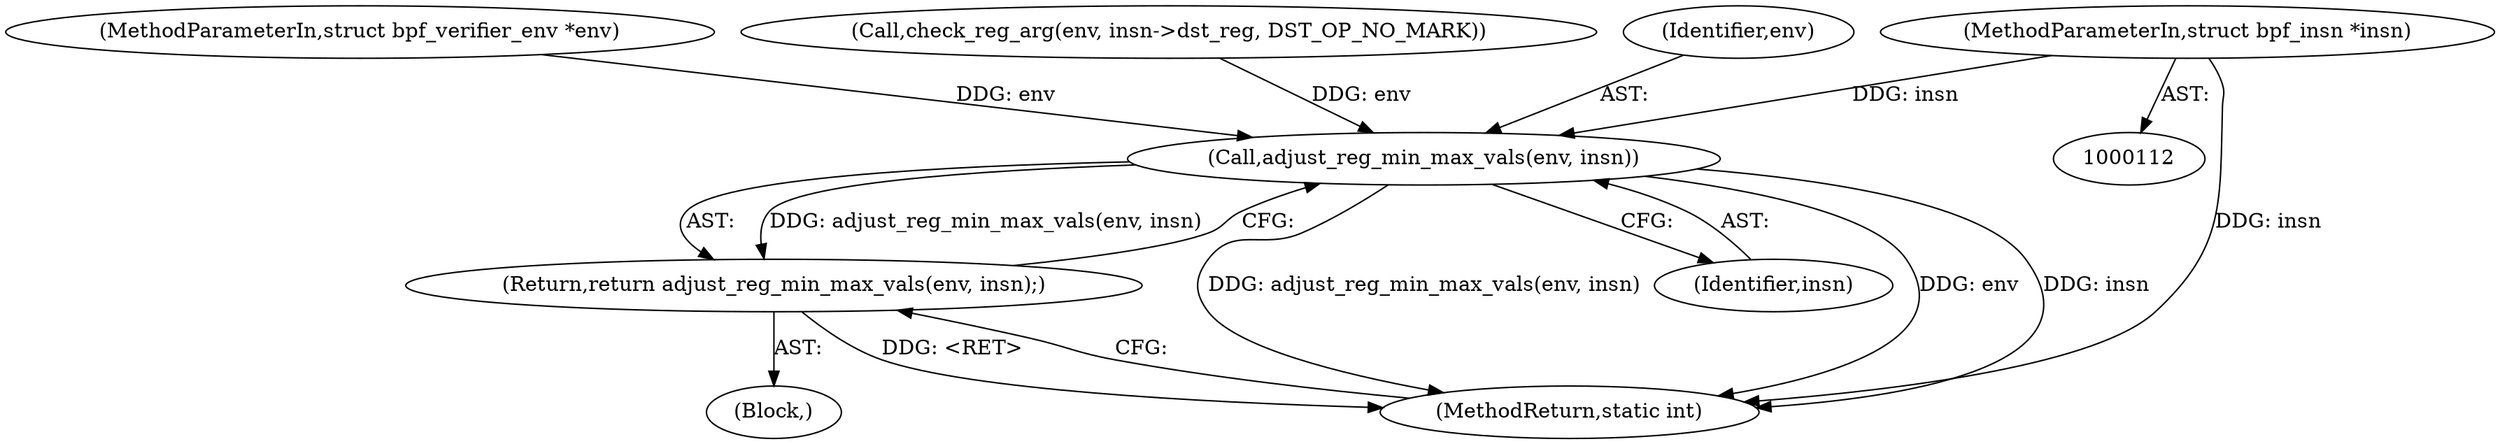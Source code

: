 digraph "0_linux_95a762e2c8c942780948091f8f2a4f32fce1ac6f@pointer" {
"1000114" [label="(MethodParameterIn,struct bpf_insn *insn)"];
"1000646" [label="(Call,adjust_reg_min_max_vals(env, insn))"];
"1000645" [label="(Return,return adjust_reg_min_max_vals(env, insn);)"];
"1000113" [label="(MethodParameterIn,struct bpf_verifier_env *env)"];
"1000635" [label="(Call,check_reg_arg(env, insn->dst_reg, DST_OP_NO_MARK))"];
"1000648" [label="(Identifier,insn)"];
"1000646" [label="(Call,adjust_reg_min_max_vals(env, insn))"];
"1000478" [label="(Block,)"];
"1000114" [label="(MethodParameterIn,struct bpf_insn *insn)"];
"1000647" [label="(Identifier,env)"];
"1000645" [label="(Return,return adjust_reg_min_max_vals(env, insn);)"];
"1000651" [label="(MethodReturn,static int)"];
"1000114" -> "1000112"  [label="AST: "];
"1000114" -> "1000651"  [label="DDG: insn"];
"1000114" -> "1000646"  [label="DDG: insn"];
"1000646" -> "1000645"  [label="AST: "];
"1000646" -> "1000648"  [label="CFG: "];
"1000647" -> "1000646"  [label="AST: "];
"1000648" -> "1000646"  [label="AST: "];
"1000645" -> "1000646"  [label="CFG: "];
"1000646" -> "1000651"  [label="DDG: adjust_reg_min_max_vals(env, insn)"];
"1000646" -> "1000651"  [label="DDG: env"];
"1000646" -> "1000651"  [label="DDG: insn"];
"1000646" -> "1000645"  [label="DDG: adjust_reg_min_max_vals(env, insn)"];
"1000635" -> "1000646"  [label="DDG: env"];
"1000113" -> "1000646"  [label="DDG: env"];
"1000645" -> "1000478"  [label="AST: "];
"1000651" -> "1000645"  [label="CFG: "];
"1000645" -> "1000651"  [label="DDG: <RET>"];
}
